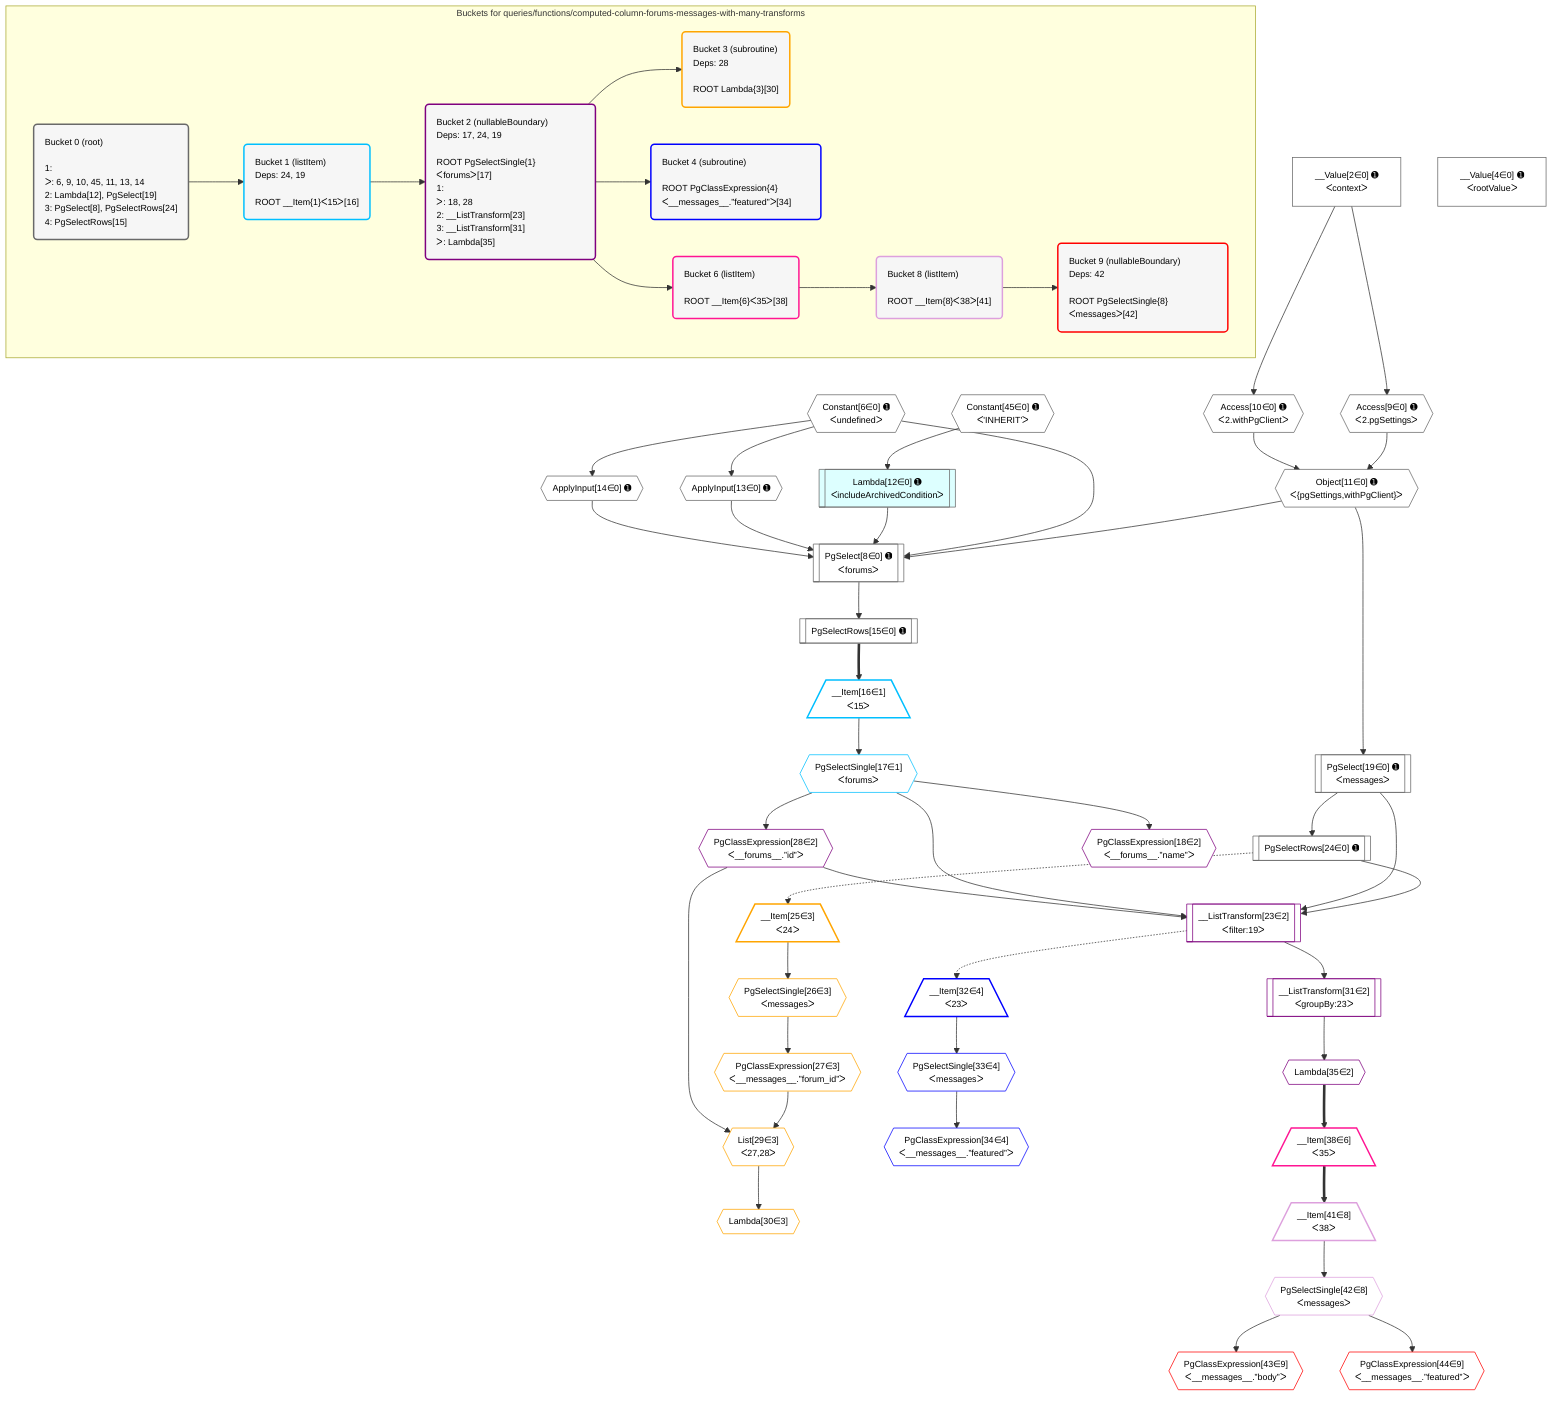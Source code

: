 %%{init: {'themeVariables': { 'fontSize': '12px'}}}%%
graph TD
    classDef path fill:#eee,stroke:#000,color:#000
    classDef plan fill:#fff,stroke-width:1px,color:#000
    classDef itemplan fill:#fff,stroke-width:2px,color:#000
    classDef unbatchedplan fill:#dff,stroke-width:1px,color:#000
    classDef sideeffectplan fill:#fcc,stroke-width:2px,color:#000
    classDef bucket fill:#f6f6f6,color:#000,stroke-width:2px,text-align:left


    %% plan dependencies
    PgSelect8[["PgSelect[8∈0] ➊<br />ᐸforumsᐳ"]]:::plan
    Object11{{"Object[11∈0] ➊<br />ᐸ{pgSettings,withPgClient}ᐳ"}}:::plan
    Constant6{{"Constant[6∈0] ➊<br />ᐸundefinedᐳ"}}:::plan
    Lambda12[["Lambda[12∈0] ➊<br />ᐸincludeArchivedConditionᐳ"]]:::unbatchedplan
    ApplyInput13{{"ApplyInput[13∈0] ➊"}}:::plan
    ApplyInput14{{"ApplyInput[14∈0] ➊"}}:::plan
    Object11 & Constant6 & Lambda12 & ApplyInput13 & ApplyInput14 --> PgSelect8
    Access9{{"Access[9∈0] ➊<br />ᐸ2.pgSettingsᐳ"}}:::plan
    Access10{{"Access[10∈0] ➊<br />ᐸ2.withPgClientᐳ"}}:::plan
    Access9 & Access10 --> Object11
    __Value2["__Value[2∈0] ➊<br />ᐸcontextᐳ"]:::plan
    __Value2 --> Access9
    __Value2 --> Access10
    Constant45{{"Constant[45∈0] ➊<br />ᐸ'INHERIT'ᐳ"}}:::plan
    Constant45 --> Lambda12
    Constant6 --> ApplyInput13
    Constant6 --> ApplyInput14
    PgSelectRows15[["PgSelectRows[15∈0] ➊"]]:::plan
    PgSelect8 --> PgSelectRows15
    PgSelect19[["PgSelect[19∈0] ➊<br />ᐸmessagesᐳ"]]:::plan
    Object11 --> PgSelect19
    PgSelectRows24[["PgSelectRows[24∈0] ➊"]]:::plan
    PgSelect19 --> PgSelectRows24
    __Value4["__Value[4∈0] ➊<br />ᐸrootValueᐳ"]:::plan
    __Item16[/"__Item[16∈1]<br />ᐸ15ᐳ"\]:::itemplan
    PgSelectRows15 ==> __Item16
    PgSelectSingle17{{"PgSelectSingle[17∈1]<br />ᐸforumsᐳ"}}:::plan
    __Item16 --> PgSelectSingle17
    __ListTransform23[["__ListTransform[23∈2]<br />ᐸfilter:19ᐳ"]]:::plan
    PgClassExpression28{{"PgClassExpression[28∈2]<br />ᐸ__forums__.”id”ᐳ"}}:::plan
    PgSelectRows24 & PgSelect19 & PgSelectSingle17 & PgClassExpression28 --> __ListTransform23
    PgClassExpression18{{"PgClassExpression[18∈2]<br />ᐸ__forums__.”name”ᐳ"}}:::plan
    PgSelectSingle17 --> PgClassExpression18
    PgSelectSingle17 --> PgClassExpression28
    __ListTransform31[["__ListTransform[31∈2]<br />ᐸgroupBy:23ᐳ"]]:::plan
    __ListTransform23 --> __ListTransform31
    Lambda35{{"Lambda[35∈2]"}}:::plan
    __ListTransform31 --> Lambda35
    List29{{"List[29∈3]<br />ᐸ27,28ᐳ"}}:::plan
    PgClassExpression27{{"PgClassExpression[27∈3]<br />ᐸ__messages__.”forum_id”ᐳ"}}:::plan
    PgClassExpression27 & PgClassExpression28 --> List29
    __Item25[/"__Item[25∈3]<br />ᐸ24ᐳ"\]:::itemplan
    PgSelectRows24 -.-> __Item25
    PgSelectSingle26{{"PgSelectSingle[26∈3]<br />ᐸmessagesᐳ"}}:::plan
    __Item25 --> PgSelectSingle26
    PgSelectSingle26 --> PgClassExpression27
    Lambda30{{"Lambda[30∈3]"}}:::plan
    List29 --> Lambda30
    __Item32[/"__Item[32∈4]<br />ᐸ23ᐳ"\]:::itemplan
    __ListTransform23 -.-> __Item32
    PgSelectSingle33{{"PgSelectSingle[33∈4]<br />ᐸmessagesᐳ"}}:::plan
    __Item32 --> PgSelectSingle33
    PgClassExpression34{{"PgClassExpression[34∈4]<br />ᐸ__messages__.”featured”ᐳ"}}:::plan
    PgSelectSingle33 --> PgClassExpression34
    __Item38[/"__Item[38∈6]<br />ᐸ35ᐳ"\]:::itemplan
    Lambda35 ==> __Item38
    __Item41[/"__Item[41∈8]<br />ᐸ38ᐳ"\]:::itemplan
    __Item38 ==> __Item41
    PgSelectSingle42{{"PgSelectSingle[42∈8]<br />ᐸmessagesᐳ"}}:::plan
    __Item41 --> PgSelectSingle42
    PgClassExpression43{{"PgClassExpression[43∈9]<br />ᐸ__messages__.”body”ᐳ"}}:::plan
    PgSelectSingle42 --> PgClassExpression43
    PgClassExpression44{{"PgClassExpression[44∈9]<br />ᐸ__messages__.”featured”ᐳ"}}:::plan
    PgSelectSingle42 --> PgClassExpression44

    %% define steps

    subgraph "Buckets for queries/functions/computed-column-forums-messages-with-many-transforms"
    Bucket0("Bucket 0 (root)<br /><br />1: <br />ᐳ: 6, 9, 10, 45, 11, 13, 14<br />2: Lambda[12], PgSelect[19]<br />3: PgSelect[8], PgSelectRows[24]<br />4: PgSelectRows[15]"):::bucket
    classDef bucket0 stroke:#696969
    class Bucket0,__Value2,__Value4,Constant6,PgSelect8,Access9,Access10,Object11,Lambda12,ApplyInput13,ApplyInput14,PgSelectRows15,PgSelect19,PgSelectRows24,Constant45 bucket0
    Bucket1("Bucket 1 (listItem)<br />Deps: 24, 19<br /><br />ROOT __Item{1}ᐸ15ᐳ[16]"):::bucket
    classDef bucket1 stroke:#00bfff
    class Bucket1,__Item16,PgSelectSingle17 bucket1
    Bucket2("Bucket 2 (nullableBoundary)<br />Deps: 17, 24, 19<br /><br />ROOT PgSelectSingle{1}ᐸforumsᐳ[17]<br />1: <br />ᐳ: 18, 28<br />2: __ListTransform[23]<br />3: __ListTransform[31]<br />ᐳ: Lambda[35]"):::bucket
    classDef bucket2 stroke:#7f007f
    class Bucket2,PgClassExpression18,__ListTransform23,PgClassExpression28,__ListTransform31,Lambda35 bucket2
    Bucket3("Bucket 3 (subroutine)<br />Deps: 28<br /><br />ROOT Lambda{3}[30]"):::bucket
    classDef bucket3 stroke:#ffa500
    class Bucket3,__Item25,PgSelectSingle26,PgClassExpression27,List29,Lambda30 bucket3
    Bucket4("Bucket 4 (subroutine)<br /><br />ROOT PgClassExpression{4}ᐸ__messages__.”featured”ᐳ[34]"):::bucket
    classDef bucket4 stroke:#0000ff
    class Bucket4,__Item32,PgSelectSingle33,PgClassExpression34 bucket4
    Bucket6("Bucket 6 (listItem)<br /><br />ROOT __Item{6}ᐸ35ᐳ[38]"):::bucket
    classDef bucket6 stroke:#ff1493
    class Bucket6,__Item38 bucket6
    Bucket8("Bucket 8 (listItem)<br /><br />ROOT __Item{8}ᐸ38ᐳ[41]"):::bucket
    classDef bucket8 stroke:#dda0dd
    class Bucket8,__Item41,PgSelectSingle42 bucket8
    Bucket9("Bucket 9 (nullableBoundary)<br />Deps: 42<br /><br />ROOT PgSelectSingle{8}ᐸmessagesᐳ[42]"):::bucket
    classDef bucket9 stroke:#ff0000
    class Bucket9,PgClassExpression43,PgClassExpression44 bucket9
    Bucket0 --> Bucket1
    Bucket1 --> Bucket2
    Bucket2 --> Bucket3 & Bucket4 & Bucket6
    Bucket6 --> Bucket8
    Bucket8 --> Bucket9
    end